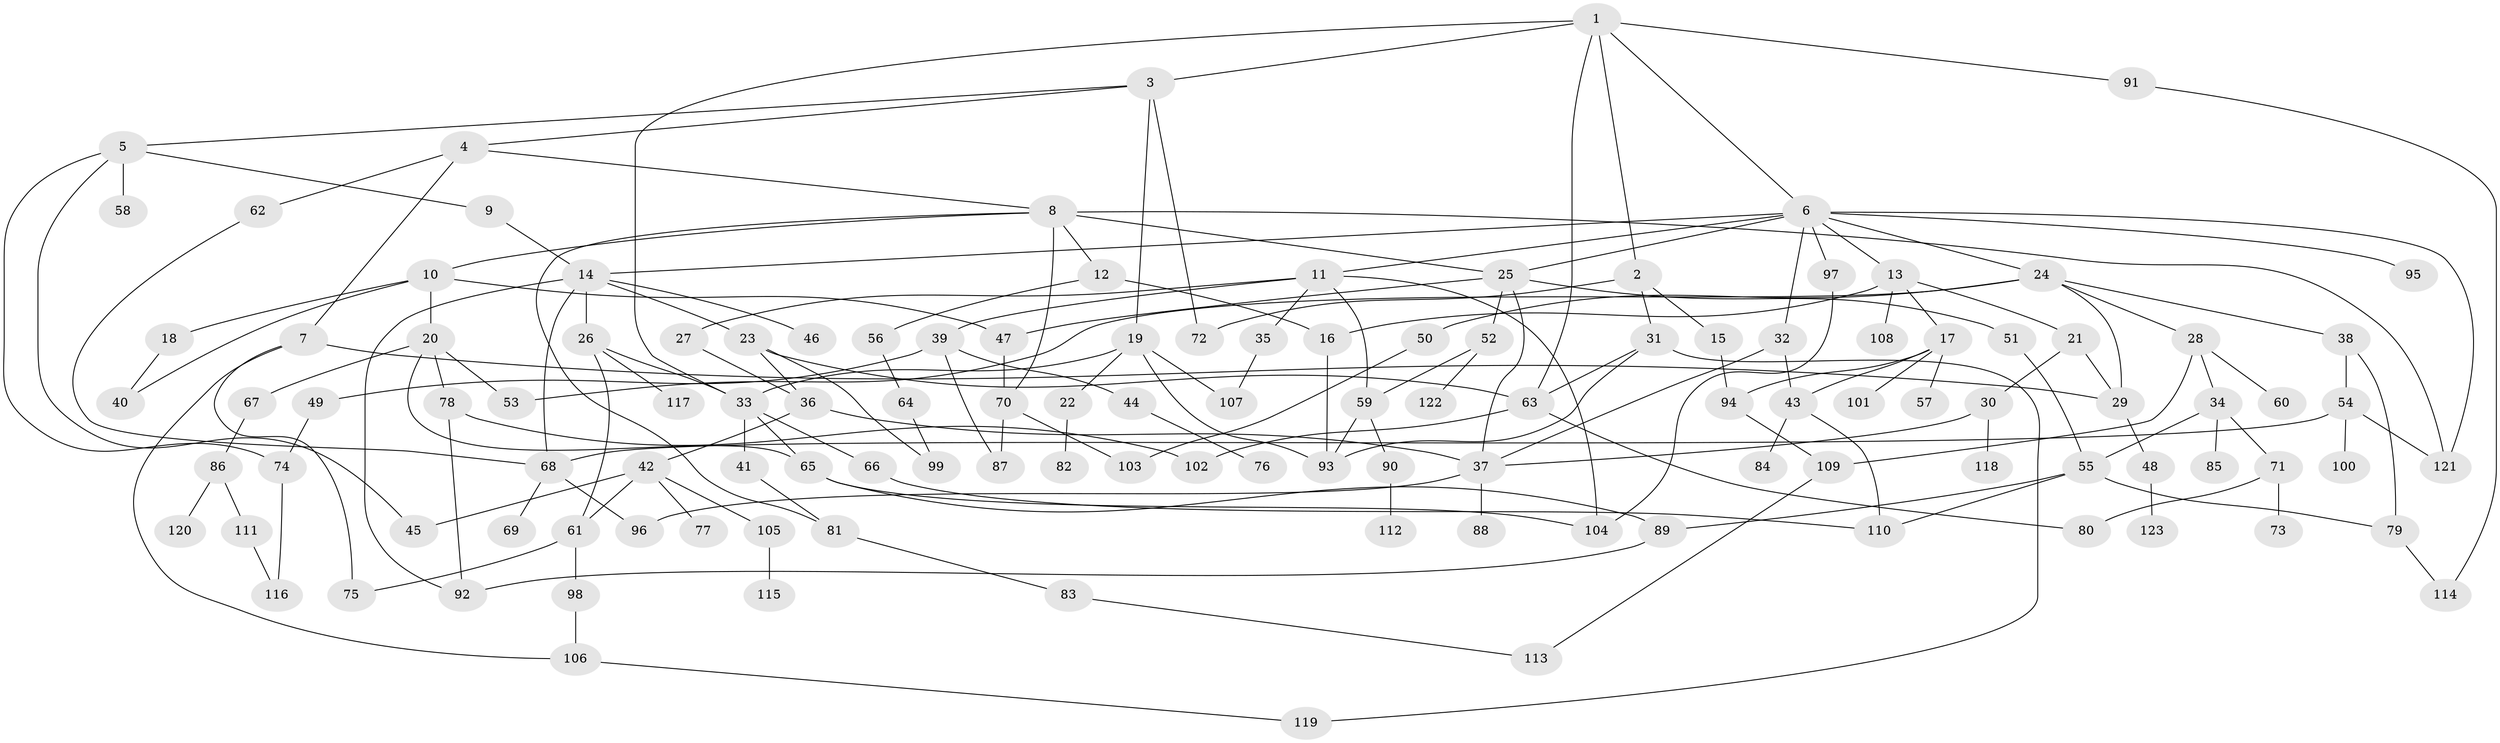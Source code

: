 // Generated by graph-tools (version 1.1) at 2025/42/03/09/25 04:42:19]
// undirected, 123 vertices, 178 edges
graph export_dot {
graph [start="1"]
  node [color=gray90,style=filled];
  1;
  2;
  3;
  4;
  5;
  6;
  7;
  8;
  9;
  10;
  11;
  12;
  13;
  14;
  15;
  16;
  17;
  18;
  19;
  20;
  21;
  22;
  23;
  24;
  25;
  26;
  27;
  28;
  29;
  30;
  31;
  32;
  33;
  34;
  35;
  36;
  37;
  38;
  39;
  40;
  41;
  42;
  43;
  44;
  45;
  46;
  47;
  48;
  49;
  50;
  51;
  52;
  53;
  54;
  55;
  56;
  57;
  58;
  59;
  60;
  61;
  62;
  63;
  64;
  65;
  66;
  67;
  68;
  69;
  70;
  71;
  72;
  73;
  74;
  75;
  76;
  77;
  78;
  79;
  80;
  81;
  82;
  83;
  84;
  85;
  86;
  87;
  88;
  89;
  90;
  91;
  92;
  93;
  94;
  95;
  96;
  97;
  98;
  99;
  100;
  101;
  102;
  103;
  104;
  105;
  106;
  107;
  108;
  109;
  110;
  111;
  112;
  113;
  114;
  115;
  116;
  117;
  118;
  119;
  120;
  121;
  122;
  123;
  1 -- 2;
  1 -- 3;
  1 -- 6;
  1 -- 91;
  1 -- 33;
  1 -- 63;
  2 -- 15;
  2 -- 31;
  2 -- 72;
  3 -- 4;
  3 -- 5;
  3 -- 19;
  3 -- 72;
  4 -- 7;
  4 -- 8;
  4 -- 62;
  5 -- 9;
  5 -- 45;
  5 -- 58;
  5 -- 74;
  6 -- 11;
  6 -- 13;
  6 -- 24;
  6 -- 32;
  6 -- 95;
  6 -- 97;
  6 -- 121;
  6 -- 25;
  6 -- 14;
  7 -- 75;
  7 -- 106;
  7 -- 29;
  8 -- 10;
  8 -- 12;
  8 -- 25;
  8 -- 70;
  8 -- 81;
  8 -- 121;
  9 -- 14;
  10 -- 18;
  10 -- 20;
  10 -- 40;
  10 -- 47;
  11 -- 27;
  11 -- 35;
  11 -- 39;
  11 -- 104;
  11 -- 59;
  12 -- 16;
  12 -- 56;
  13 -- 17;
  13 -- 21;
  13 -- 108;
  13 -- 16;
  14 -- 23;
  14 -- 26;
  14 -- 46;
  14 -- 92;
  14 -- 68;
  15 -- 94;
  16 -- 93;
  17 -- 43;
  17 -- 57;
  17 -- 94;
  17 -- 101;
  18 -- 40;
  19 -- 22;
  19 -- 107;
  19 -- 33;
  19 -- 93;
  20 -- 53;
  20 -- 67;
  20 -- 78;
  20 -- 65;
  21 -- 30;
  21 -- 29;
  22 -- 82;
  23 -- 99;
  23 -- 36;
  23 -- 63;
  24 -- 28;
  24 -- 29;
  24 -- 38;
  24 -- 50;
  24 -- 53;
  25 -- 51;
  25 -- 52;
  25 -- 37;
  25 -- 47;
  26 -- 33;
  26 -- 61;
  26 -- 117;
  27 -- 36;
  28 -- 34;
  28 -- 60;
  28 -- 109;
  29 -- 48;
  30 -- 118;
  30 -- 37;
  31 -- 63;
  31 -- 119;
  31 -- 93;
  32 -- 37;
  32 -- 43;
  33 -- 41;
  33 -- 65;
  33 -- 66;
  34 -- 71;
  34 -- 85;
  34 -- 55;
  35 -- 107;
  36 -- 42;
  36 -- 37;
  37 -- 88;
  37 -- 96;
  38 -- 54;
  38 -- 79;
  39 -- 44;
  39 -- 49;
  39 -- 87;
  41 -- 81;
  42 -- 77;
  42 -- 105;
  42 -- 45;
  42 -- 61;
  43 -- 84;
  43 -- 110;
  44 -- 76;
  47 -- 70;
  48 -- 123;
  49 -- 74;
  50 -- 103;
  51 -- 55;
  52 -- 59;
  52 -- 122;
  54 -- 100;
  54 -- 68;
  54 -- 121;
  55 -- 79;
  55 -- 89;
  55 -- 110;
  56 -- 64;
  59 -- 90;
  59 -- 93;
  61 -- 98;
  61 -- 75;
  62 -- 68;
  63 -- 102;
  63 -- 80;
  64 -- 99;
  65 -- 104;
  65 -- 89;
  66 -- 110;
  67 -- 86;
  68 -- 69;
  68 -- 96;
  70 -- 87;
  70 -- 103;
  71 -- 73;
  71 -- 80;
  74 -- 116;
  78 -- 92;
  78 -- 102;
  79 -- 114;
  81 -- 83;
  83 -- 113;
  86 -- 111;
  86 -- 120;
  89 -- 92;
  90 -- 112;
  91 -- 114;
  94 -- 109;
  97 -- 104;
  98 -- 106;
  105 -- 115;
  106 -- 119;
  109 -- 113;
  111 -- 116;
}
